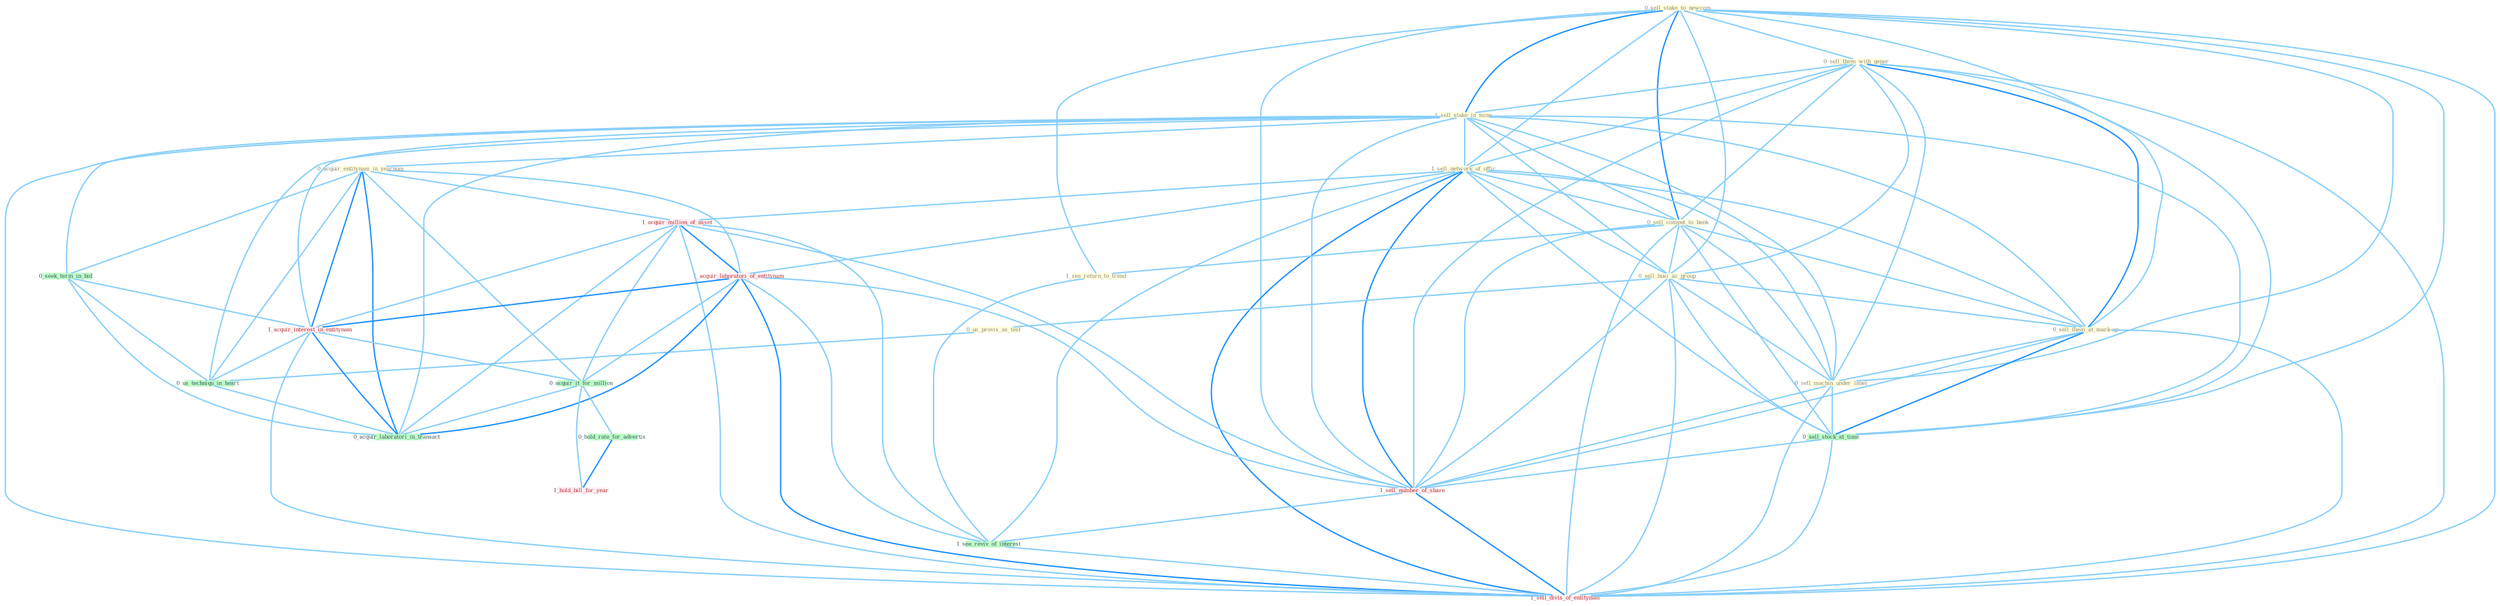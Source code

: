 Graph G{ 
    node
    [shape=polygon,style=filled,width=.5,height=.06,color="#BDFCC9",fixedsize=true,fontsize=4,
    fontcolor="#2f4f4f"];
    {node
    [color="#ffffe0", fontcolor="#8b7d6b"] "0_sell_stake_to_newcom " "0_sell_them_with_gener " "1_sell_stake_in_mine " "1_sell_network_of_offic " "0_sell_comput_to_bank " "1_see_return_to_trend " "0_sell_busi_as_group " "0_sell_them_at_mark-up " "0_sell_machin_under_label " "0_acquir_entitynam_in_yearnum " "0_us_provis_as_test "}
{node [color="#fff0f5", fontcolor="#b22222"] "1_acquir_million_of_asset " "1_acquir_laboratori_of_entitynam " "1_acquir_interest_in_entitynam " "1_sell_number_of_share " "1_hold_bill_for_year " "1_sell_divis_of_entitynam "}
edge [color="#B0E2FF"];

	"0_sell_stake_to_newcom " -- "0_sell_them_with_gener " [w="1", color="#87cefa" ];
	"0_sell_stake_to_newcom " -- "1_sell_stake_in_mine " [w="2", color="#1e90ff" , len=0.8];
	"0_sell_stake_to_newcom " -- "1_sell_network_of_offic " [w="1", color="#87cefa" ];
	"0_sell_stake_to_newcom " -- "0_sell_comput_to_bank " [w="2", color="#1e90ff" , len=0.8];
	"0_sell_stake_to_newcom " -- "1_see_return_to_trend " [w="1", color="#87cefa" ];
	"0_sell_stake_to_newcom " -- "0_sell_busi_as_group " [w="1", color="#87cefa" ];
	"0_sell_stake_to_newcom " -- "0_sell_them_at_mark-up " [w="1", color="#87cefa" ];
	"0_sell_stake_to_newcom " -- "0_sell_machin_under_label " [w="1", color="#87cefa" ];
	"0_sell_stake_to_newcom " -- "0_sell_stock_at_time " [w="1", color="#87cefa" ];
	"0_sell_stake_to_newcom " -- "1_sell_number_of_share " [w="1", color="#87cefa" ];
	"0_sell_stake_to_newcom " -- "1_sell_divis_of_entitynam " [w="1", color="#87cefa" ];
	"0_sell_them_with_gener " -- "1_sell_stake_in_mine " [w="1", color="#87cefa" ];
	"0_sell_them_with_gener " -- "1_sell_network_of_offic " [w="1", color="#87cefa" ];
	"0_sell_them_with_gener " -- "0_sell_comput_to_bank " [w="1", color="#87cefa" ];
	"0_sell_them_with_gener " -- "0_sell_busi_as_group " [w="1", color="#87cefa" ];
	"0_sell_them_with_gener " -- "0_sell_them_at_mark-up " [w="2", color="#1e90ff" , len=0.8];
	"0_sell_them_with_gener " -- "0_sell_machin_under_label " [w="1", color="#87cefa" ];
	"0_sell_them_with_gener " -- "0_sell_stock_at_time " [w="1", color="#87cefa" ];
	"0_sell_them_with_gener " -- "1_sell_number_of_share " [w="1", color="#87cefa" ];
	"0_sell_them_with_gener " -- "1_sell_divis_of_entitynam " [w="1", color="#87cefa" ];
	"1_sell_stake_in_mine " -- "1_sell_network_of_offic " [w="1", color="#87cefa" ];
	"1_sell_stake_in_mine " -- "0_sell_comput_to_bank " [w="1", color="#87cefa" ];
	"1_sell_stake_in_mine " -- "0_sell_busi_as_group " [w="1", color="#87cefa" ];
	"1_sell_stake_in_mine " -- "0_sell_them_at_mark-up " [w="1", color="#87cefa" ];
	"1_sell_stake_in_mine " -- "0_sell_machin_under_label " [w="1", color="#87cefa" ];
	"1_sell_stake_in_mine " -- "0_acquir_entitynam_in_yearnum " [w="1", color="#87cefa" ];
	"1_sell_stake_in_mine " -- "0_seek_term_in_bid " [w="1", color="#87cefa" ];
	"1_sell_stake_in_mine " -- "1_acquir_interest_in_entitynam " [w="1", color="#87cefa" ];
	"1_sell_stake_in_mine " -- "0_us_techniqu_in_heart " [w="1", color="#87cefa" ];
	"1_sell_stake_in_mine " -- "0_acquir_laboratori_in_transact " [w="1", color="#87cefa" ];
	"1_sell_stake_in_mine " -- "0_sell_stock_at_time " [w="1", color="#87cefa" ];
	"1_sell_stake_in_mine " -- "1_sell_number_of_share " [w="1", color="#87cefa" ];
	"1_sell_stake_in_mine " -- "1_sell_divis_of_entitynam " [w="1", color="#87cefa" ];
	"1_sell_network_of_offic " -- "0_sell_comput_to_bank " [w="1", color="#87cefa" ];
	"1_sell_network_of_offic " -- "0_sell_busi_as_group " [w="1", color="#87cefa" ];
	"1_sell_network_of_offic " -- "0_sell_them_at_mark-up " [w="1", color="#87cefa" ];
	"1_sell_network_of_offic " -- "0_sell_machin_under_label " [w="1", color="#87cefa" ];
	"1_sell_network_of_offic " -- "1_acquir_million_of_asset " [w="1", color="#87cefa" ];
	"1_sell_network_of_offic " -- "1_acquir_laboratori_of_entitynam " [w="1", color="#87cefa" ];
	"1_sell_network_of_offic " -- "0_sell_stock_at_time " [w="1", color="#87cefa" ];
	"1_sell_network_of_offic " -- "1_sell_number_of_share " [w="2", color="#1e90ff" , len=0.8];
	"1_sell_network_of_offic " -- "1_see_reviv_of_interest " [w="1", color="#87cefa" ];
	"1_sell_network_of_offic " -- "1_sell_divis_of_entitynam " [w="2", color="#1e90ff" , len=0.8];
	"0_sell_comput_to_bank " -- "1_see_return_to_trend " [w="1", color="#87cefa" ];
	"0_sell_comput_to_bank " -- "0_sell_busi_as_group " [w="1", color="#87cefa" ];
	"0_sell_comput_to_bank " -- "0_sell_them_at_mark-up " [w="1", color="#87cefa" ];
	"0_sell_comput_to_bank " -- "0_sell_machin_under_label " [w="1", color="#87cefa" ];
	"0_sell_comput_to_bank " -- "0_sell_stock_at_time " [w="1", color="#87cefa" ];
	"0_sell_comput_to_bank " -- "1_sell_number_of_share " [w="1", color="#87cefa" ];
	"0_sell_comput_to_bank " -- "1_sell_divis_of_entitynam " [w="1", color="#87cefa" ];
	"1_see_return_to_trend " -- "1_see_reviv_of_interest " [w="1", color="#87cefa" ];
	"0_sell_busi_as_group " -- "0_sell_them_at_mark-up " [w="1", color="#87cefa" ];
	"0_sell_busi_as_group " -- "0_sell_machin_under_label " [w="1", color="#87cefa" ];
	"0_sell_busi_as_group " -- "0_us_provis_as_test " [w="1", color="#87cefa" ];
	"0_sell_busi_as_group " -- "0_sell_stock_at_time " [w="1", color="#87cefa" ];
	"0_sell_busi_as_group " -- "1_sell_number_of_share " [w="1", color="#87cefa" ];
	"0_sell_busi_as_group " -- "1_sell_divis_of_entitynam " [w="1", color="#87cefa" ];
	"0_sell_them_at_mark-up " -- "0_sell_machin_under_label " [w="1", color="#87cefa" ];
	"0_sell_them_at_mark-up " -- "0_sell_stock_at_time " [w="2", color="#1e90ff" , len=0.8];
	"0_sell_them_at_mark-up " -- "1_sell_number_of_share " [w="1", color="#87cefa" ];
	"0_sell_them_at_mark-up " -- "1_sell_divis_of_entitynam " [w="1", color="#87cefa" ];
	"0_sell_machin_under_label " -- "0_sell_stock_at_time " [w="1", color="#87cefa" ];
	"0_sell_machin_under_label " -- "1_sell_number_of_share " [w="1", color="#87cefa" ];
	"0_sell_machin_under_label " -- "1_sell_divis_of_entitynam " [w="1", color="#87cefa" ];
	"0_acquir_entitynam_in_yearnum " -- "1_acquir_million_of_asset " [w="1", color="#87cefa" ];
	"0_acquir_entitynam_in_yearnum " -- "1_acquir_laboratori_of_entitynam " [w="1", color="#87cefa" ];
	"0_acquir_entitynam_in_yearnum " -- "0_seek_term_in_bid " [w="1", color="#87cefa" ];
	"0_acquir_entitynam_in_yearnum " -- "1_acquir_interest_in_entitynam " [w="2", color="#1e90ff" , len=0.8];
	"0_acquir_entitynam_in_yearnum " -- "0_us_techniqu_in_heart " [w="1", color="#87cefa" ];
	"0_acquir_entitynam_in_yearnum " -- "0_acquir_it_for_million " [w="1", color="#87cefa" ];
	"0_acquir_entitynam_in_yearnum " -- "0_acquir_laboratori_in_transact " [w="2", color="#1e90ff" , len=0.8];
	"0_us_provis_as_test " -- "0_us_techniqu_in_heart " [w="1", color="#87cefa" ];
	"1_acquir_million_of_asset " -- "1_acquir_laboratori_of_entitynam " [w="2", color="#1e90ff" , len=0.8];
	"1_acquir_million_of_asset " -- "1_acquir_interest_in_entitynam " [w="1", color="#87cefa" ];
	"1_acquir_million_of_asset " -- "0_acquir_it_for_million " [w="1", color="#87cefa" ];
	"1_acquir_million_of_asset " -- "0_acquir_laboratori_in_transact " [w="1", color="#87cefa" ];
	"1_acquir_million_of_asset " -- "1_sell_number_of_share " [w="1", color="#87cefa" ];
	"1_acquir_million_of_asset " -- "1_see_reviv_of_interest " [w="1", color="#87cefa" ];
	"1_acquir_million_of_asset " -- "1_sell_divis_of_entitynam " [w="1", color="#87cefa" ];
	"1_acquir_laboratori_of_entitynam " -- "1_acquir_interest_in_entitynam " [w="2", color="#1e90ff" , len=0.8];
	"1_acquir_laboratori_of_entitynam " -- "0_acquir_it_for_million " [w="1", color="#87cefa" ];
	"1_acquir_laboratori_of_entitynam " -- "0_acquir_laboratori_in_transact " [w="2", color="#1e90ff" , len=0.8];
	"1_acquir_laboratori_of_entitynam " -- "1_sell_number_of_share " [w="1", color="#87cefa" ];
	"1_acquir_laboratori_of_entitynam " -- "1_see_reviv_of_interest " [w="1", color="#87cefa" ];
	"1_acquir_laboratori_of_entitynam " -- "1_sell_divis_of_entitynam " [w="2", color="#1e90ff" , len=0.8];
	"0_seek_term_in_bid " -- "1_acquir_interest_in_entitynam " [w="1", color="#87cefa" ];
	"0_seek_term_in_bid " -- "0_us_techniqu_in_heart " [w="1", color="#87cefa" ];
	"0_seek_term_in_bid " -- "0_acquir_laboratori_in_transact " [w="1", color="#87cefa" ];
	"1_acquir_interest_in_entitynam " -- "0_us_techniqu_in_heart " [w="1", color="#87cefa" ];
	"1_acquir_interest_in_entitynam " -- "0_acquir_it_for_million " [w="1", color="#87cefa" ];
	"1_acquir_interest_in_entitynam " -- "0_acquir_laboratori_in_transact " [w="2", color="#1e90ff" , len=0.8];
	"1_acquir_interest_in_entitynam " -- "1_sell_divis_of_entitynam " [w="1", color="#87cefa" ];
	"0_us_techniqu_in_heart " -- "0_acquir_laboratori_in_transact " [w="1", color="#87cefa" ];
	"0_acquir_it_for_million " -- "0_hold_rate_for_advertis " [w="1", color="#87cefa" ];
	"0_acquir_it_for_million " -- "0_acquir_laboratori_in_transact " [w="1", color="#87cefa" ];
	"0_acquir_it_for_million " -- "1_hold_bill_for_year " [w="1", color="#87cefa" ];
	"0_hold_rate_for_advertis " -- "1_hold_bill_for_year " [w="2", color="#1e90ff" , len=0.8];
	"0_sell_stock_at_time " -- "1_sell_number_of_share " [w="1", color="#87cefa" ];
	"0_sell_stock_at_time " -- "1_sell_divis_of_entitynam " [w="1", color="#87cefa" ];
	"1_sell_number_of_share " -- "1_see_reviv_of_interest " [w="1", color="#87cefa" ];
	"1_sell_number_of_share " -- "1_sell_divis_of_entitynam " [w="2", color="#1e90ff" , len=0.8];
	"1_see_reviv_of_interest " -- "1_sell_divis_of_entitynam " [w="1", color="#87cefa" ];
}